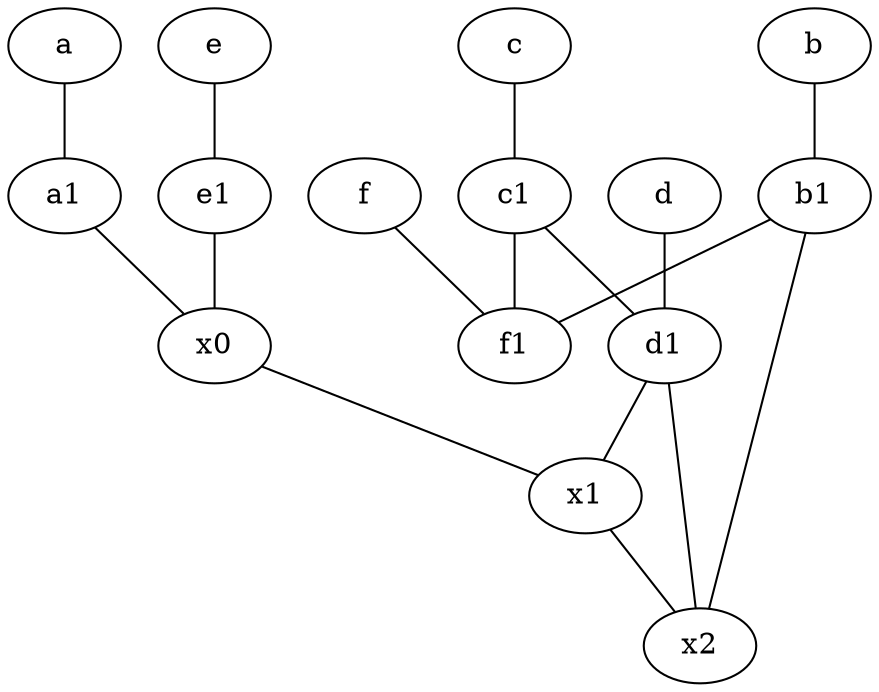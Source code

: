 graph {
	node [labelfontsize=50]
	a [labelfontsize=50 pos="8,2!"]
	a1 [labelfontsize=50 pos="8,3!"]
	e1 [labelfontsize=50 pos="7,7!"]
	f [labelfontsize=50 pos="3,9!"]
	e [labelfontsize=50 pos="7,9!"]
	x0 [labelfontsize=50]
	x2 [labelfontsize=50]
	c [labelfontsize=50 pos="4.5,2!"]
	c1 [labelfontsize=50 pos="4.5,3!"]
	d [labelfontsize=50 pos="2,5!"]
	f1 [labelfontsize=50 pos="3,8!"]
	b1 [labelfontsize=50 pos="9,4!"]
	x1 [labelfontsize=50]
	d1 [labelfontsize=50 pos="3,5!"]
	b [labelfontsize=50 pos="10,4!"]
	f -- f1
	x1 -- x2
	a1 -- x0
	b1 -- x2
	a -- a1
	c1 -- d1
	e1 -- x0
	b1 -- f1
	b -- b1
	c -- c1
	d1 -- x2
	x0 -- x1
	e -- e1
	d -- d1
	d1 -- x1
	c1 -- f1
}
